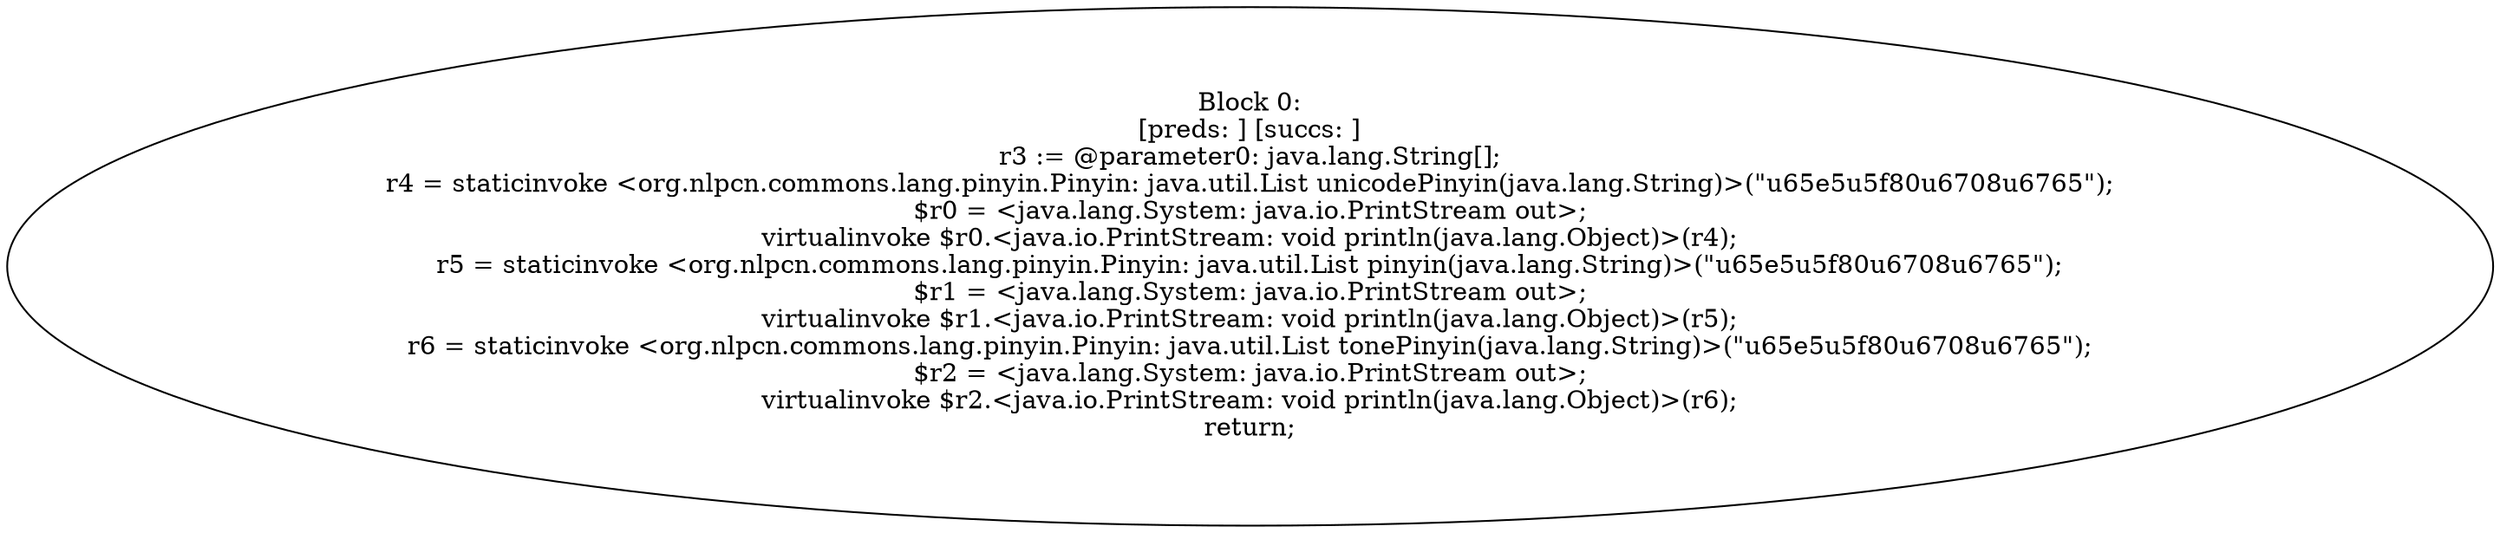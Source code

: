 digraph "unitGraph" {
    "Block 0:
[preds: ] [succs: ]
r3 := @parameter0: java.lang.String[];
r4 = staticinvoke <org.nlpcn.commons.lang.pinyin.Pinyin: java.util.List unicodePinyin(java.lang.String)>(\"\u65e5\u5f80\u6708\u6765\");
$r0 = <java.lang.System: java.io.PrintStream out>;
virtualinvoke $r0.<java.io.PrintStream: void println(java.lang.Object)>(r4);
r5 = staticinvoke <org.nlpcn.commons.lang.pinyin.Pinyin: java.util.List pinyin(java.lang.String)>(\"\u65e5\u5f80\u6708\u6765\");
$r1 = <java.lang.System: java.io.PrintStream out>;
virtualinvoke $r1.<java.io.PrintStream: void println(java.lang.Object)>(r5);
r6 = staticinvoke <org.nlpcn.commons.lang.pinyin.Pinyin: java.util.List tonePinyin(java.lang.String)>(\"\u65e5\u5f80\u6708\u6765\");
$r2 = <java.lang.System: java.io.PrintStream out>;
virtualinvoke $r2.<java.io.PrintStream: void println(java.lang.Object)>(r6);
return;
"
}
